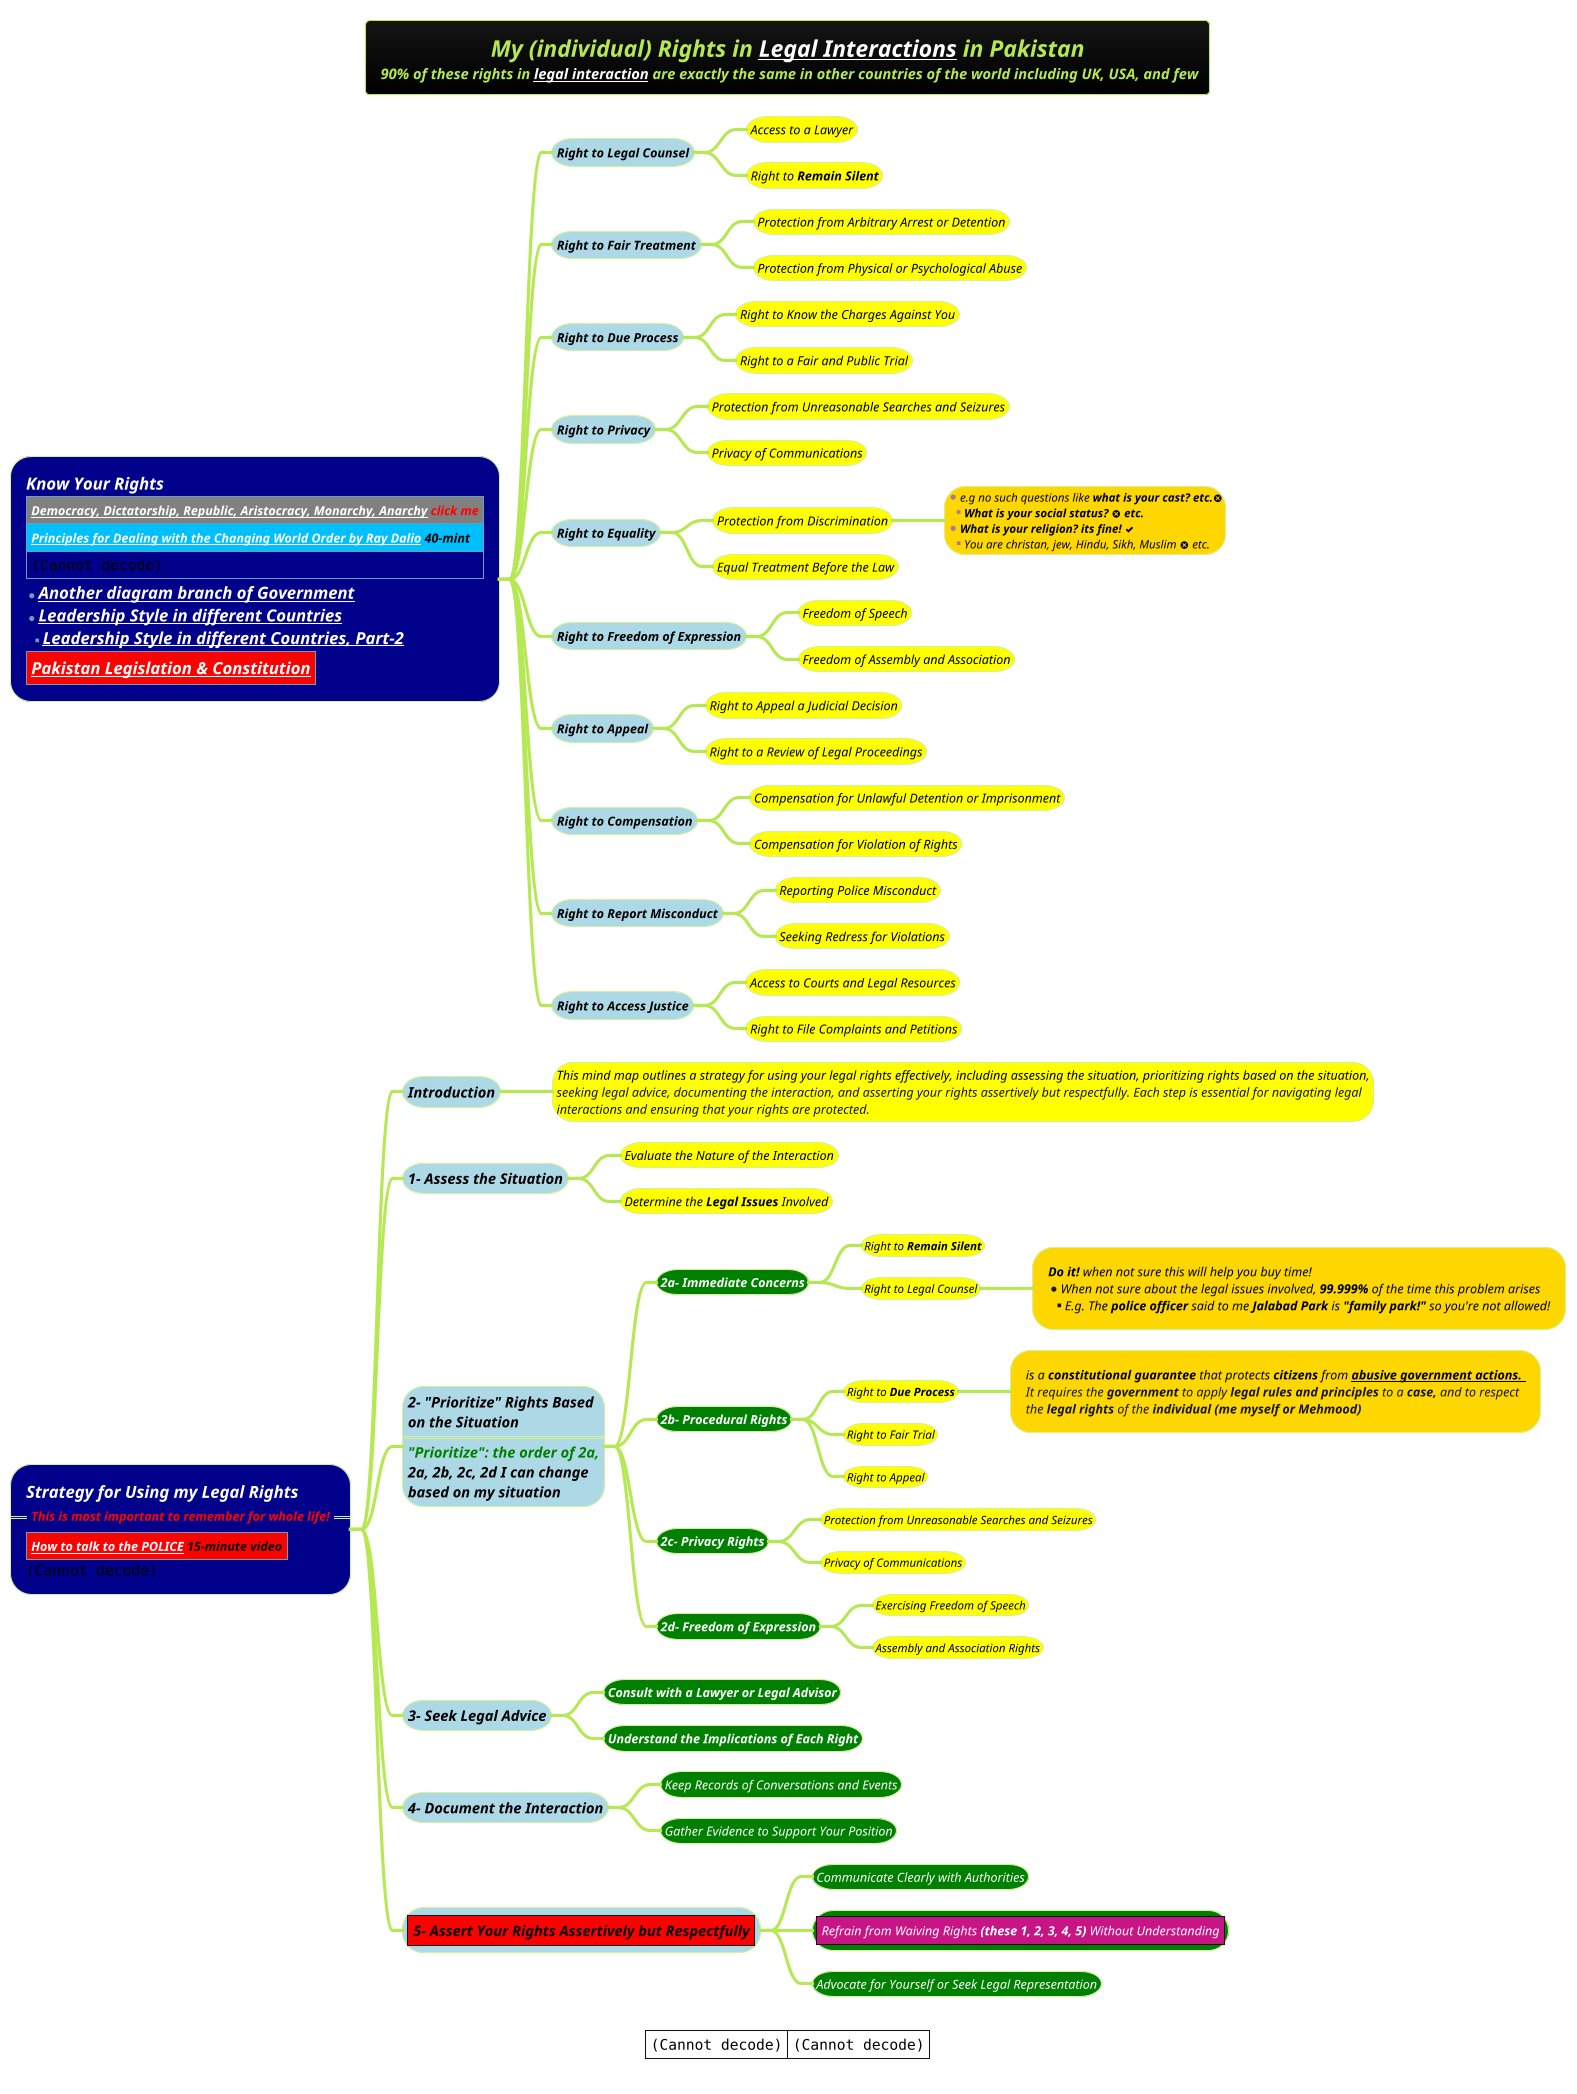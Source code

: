 @startmindmap
title = <i><size:18>My (individual) Rights in [[docs/3-programming-languages/Venkat-Subramaniam/Legal-Interactions.puml Legal Interactions]] in Pakistan \n<i><size:14> 90% of these rights in [[docs/3-programming-languages/Venkat-Subramaniam/Legal-Interactions.puml legal interaction]] are exactly the same in other countries of the world including UK, USA, and few
!theme hacker

caption |<img:images/img_0829.png>|<img:images/img_830.png>|

*[#darkblue]:<i><color #white>Know Your Rights
|<#grey><size:12><i><color #red>[[docs/3-programming-languages/Venkat-Subramaniam/images/img_720.png Democracy, Dictatorship, Republic, Aristocracy, Monarchy, Anarchy]] click me|
|<#deepskyblue><size:12><i><color #black>[[https://www.youtube.com/watch?v=xguam0TKMw8&t=10s&ab_channel=PrinciplesbyRayDalio Principles for Dealing with the Changing World Order by Ray Dalio]] 40-mint|
|<img:images/img_768.png>|
*<i>[[docs/3-programming-languages/Venkat-Subramaniam/images/img_831.png Another diagram branch of Government]]
*<i>[[https://www.businessinsider.com/leadership-charts-in-50-countries-2015-6#nepotism-is-rife-in-traditional-indian-companies-family-members-hold-key-positions-and-work-in-close-unison-18 Leadership Style in different Countries]]
**<i>[[https://slideplayer.com/slide/3731658/ Leadership Style in different Countries, Part-2]]
|<#red><i>[[docs/books/politics/asia/pakistan/Pakistan-Legislation.puml Pakistan Legislation & Constitution]]|;

**[#lightblue] <i><color #black><size:12>Right to Legal Counsel
***[#yellow] <i><color #black>Access to a Lawyer
***[#yellow] <i><color #black>Right to <b>Remain Silent
**[#lightblue] <i><color #black><size:12>Right to Fair Treatment
***[#yellow] <i><color #black>Protection from Arbitrary Arrest or Detention
***[#yellow] <i><color #black>Protection from Physical or Psychological Abuse
**[#lightblue] <i><color #black><size:12>Right to <b>Due Process
***[#yellow] <i><color #black>Right to Know the Charges Against You
***[#yellow] <i><color #black>Right to a Fair and Public Trial
**[#lightblue] <i><color #black><size:12>Right to Privacy
***[#yellow] <i><color #black>Protection from Unreasonable Searches and Seizures
***[#yellow] <i><color #black>Privacy of Communications
**[#lightblue] <i><color #black><size:12>Right to Equality
***[#yellow] <i><color #black>Protection from Discrimination
****[#gold]:*<i><color #black>e.g no such questions like <b>what is your cast? etc.<&circle-x>
**<i><color #black><b>What is your social status? <&circle-x> etc.
*<i><color #black><b>What is your religion? its fine! <&check>
**<i><color #black>You are christan, jew, Hindu, Sikh, Muslim <&circle-x> etc.;

***[#yellow] <i><color #black>Equal Treatment Before the Law
**[#lightblue] <i><color #black><size:12>Right to Freedom of Expression
***[#yellow] <i><color #black>Freedom of Speech
***[#yellow] <i><color #black>Freedom of Assembly and Association
**[#lightblue] <i><color #black><size:12>Right to Appeal
***[#yellow] <i><color #black>Right to Appeal a Judicial Decision
***[#yellow] <i><color #black>Right to a Review of Legal Proceedings
**[#lightblue] <i><color #black><size:12>Right to Compensation
***[#yellow] <i><color #black>Compensation for Unlawful Detention or Imprisonment
***[#yellow] <i><color #black>Compensation for Violation of Rights
**[#lightblue] <i><color #black><size:12>Right to Report Misconduct
***[#yellow] <i><color #black>Reporting Police Misconduct
***[#yellow] <i><color #black>Seeking Redress for Violations
**[#lightblue] <i><color #black><size:12>Right to Access Justice
***[#yellow] <i><color #black>Access to Courts and Legal Resources
***[#yellow] <i><color #black>Right to File Complaints and Petitions

*[#darkblue]:<i><color #white>Strategy for Using my Legal Rights
==<i><size:12><color #red>This is most important to remember for whole life!==
|<#red><i><size:12><color #black>[[https://www.youtube.com/watch?v=HbDeoPJ6sPc&list=LL&index=5&ab_channel=ENGLISHwithJames%C2%B7engVid How to talk to the POLICE]] 15-minute video|
<img:images/img_842.png>;

**[#lightblue] <i><color #black>Introduction
***[#yellow]:<i><color #black><size:12>This mind map outlines a strategy for using your legal rights effectively, including assessing the situation, prioritizing rights based on the situation,
<i>seeking legal advice, documenting the interaction, and asserting your rights assertively but respectfully. Each step is essential for navigating legal
<i>interactions and ensuring that your rights are protected.;

**[#lightblue] <i><color #black>1- Assess the Situation
***[#yellow] <i><color #black><size:12>Evaluate the Nature of the Interaction
***[#yellow] <i><color #black><size:12>Determine the **Legal Issues** Involved

**[#lightblue]:<i><color #black>2- "Prioritize" Rights Based
<i><color #black>on the Situation
====
<i><color #green>"Prioritize": the order of 2a,
<i><color #black>2a, 2b, 2c, 2d I can change
<i><color #black>based on my situation;

***[#green] <i><color #white><b><size:12>2a- Immediate Concerns
****[#yellow] <i><color #black>Right to <b>Remain Silent
****[#yellow] <i><color #black>Right to Legal Counsel
*****[#gold] <i><color #black>**Do it!** when not sure this will help you buy time! \n*<i><color #black>When not sure about the legal issues involved, **99.999%** of the time this problem arises \n**<i><color #black>E.g. The **police officer** said to me **Jalabad Park** is <b>"family park!"</b> so you're not allowed!
***[#green] <i><color #white><b><size:12>2b- Procedural Rights
****[#yellow] <i><color #black>Right to <b>Due Process
*****[#gold] <i><color #black>is a **constitutional guarantee** that protects **citizens** from <u><b>abusive government actions. \n<i>It requires the **government** to apply **legal rules and principles** to a **case,** and to respect \n<i>the **legal rights** of the <b>individual (me myself or Mehmood)
****[#yellow] <i><color #black>Right to Fair Trial
****[#yellow] <i><color #black>Right to Appeal
***[#green] <i><color #white><b><size:12>2c- Privacy Rights
****[#yellow] <i><color #black>Protection from Unreasonable Searches and Seizures
****[#yellow] <i><color #black>Privacy of Communications
***[#green] <i><color #white><b><size:12>2d- Freedom of Expression
****[#yellow] <i><color #black>Exercising Freedom of Speech
****[#yellow] <i><color #black>Assembly and Association Rights

**[#lightblue] <i><color #black>3- Seek Legal Advice
***[#green] <i><color #white><b><size:12>Consult with a Lawyer or Legal Advisor
***[#green] <i><color #white><b><size:12>Understand the Implications of Each Right
**[#lightblue] <i><color #black>4- Document the Interaction
***[#green] <i><color #white><size:12>Keep Records of Conversations and Events
***[#green] <i><color #white><size:12>Gather Evidence to Support Your Position
**[#lightblue] |<#red><i><color #black>5- Assert Your Rights Assertively but Respectfully|
***[#green] <i><color #white><size:12>Communicate Clearly with Authorities
***[#green] |<#mediumvioletred><i><color #white><size:12>Refrain from Waiving Rights **(these 1, 2, 3, 4, 5)** Without Understanding|
***[#green] <i><color #white><size:12>Advocate for Yourself or Seek Legal Representation

@endmindmap
